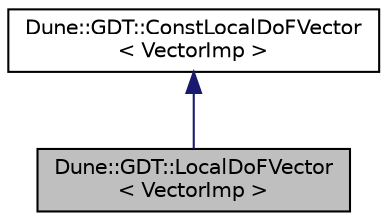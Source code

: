digraph "Dune::GDT::LocalDoFVector&lt; VectorImp &gt;"
{
  edge [fontname="Helvetica",fontsize="10",labelfontname="Helvetica",labelfontsize="10"];
  node [fontname="Helvetica",fontsize="10",shape=record];
  Node1 [label="Dune::GDT::LocalDoFVector\l\< VectorImp \>",height=0.2,width=0.4,color="black", fillcolor="grey75", style="filled", fontcolor="black"];
  Node2 -> Node1 [dir="back",color="midnightblue",fontsize="10",style="solid",fontname="Helvetica"];
  Node2 [label="Dune::GDT::ConstLocalDoFVector\l\< VectorImp \>",height=0.2,width=0.4,color="black", fillcolor="white", style="filled",URL="$a00075.html"];
}
